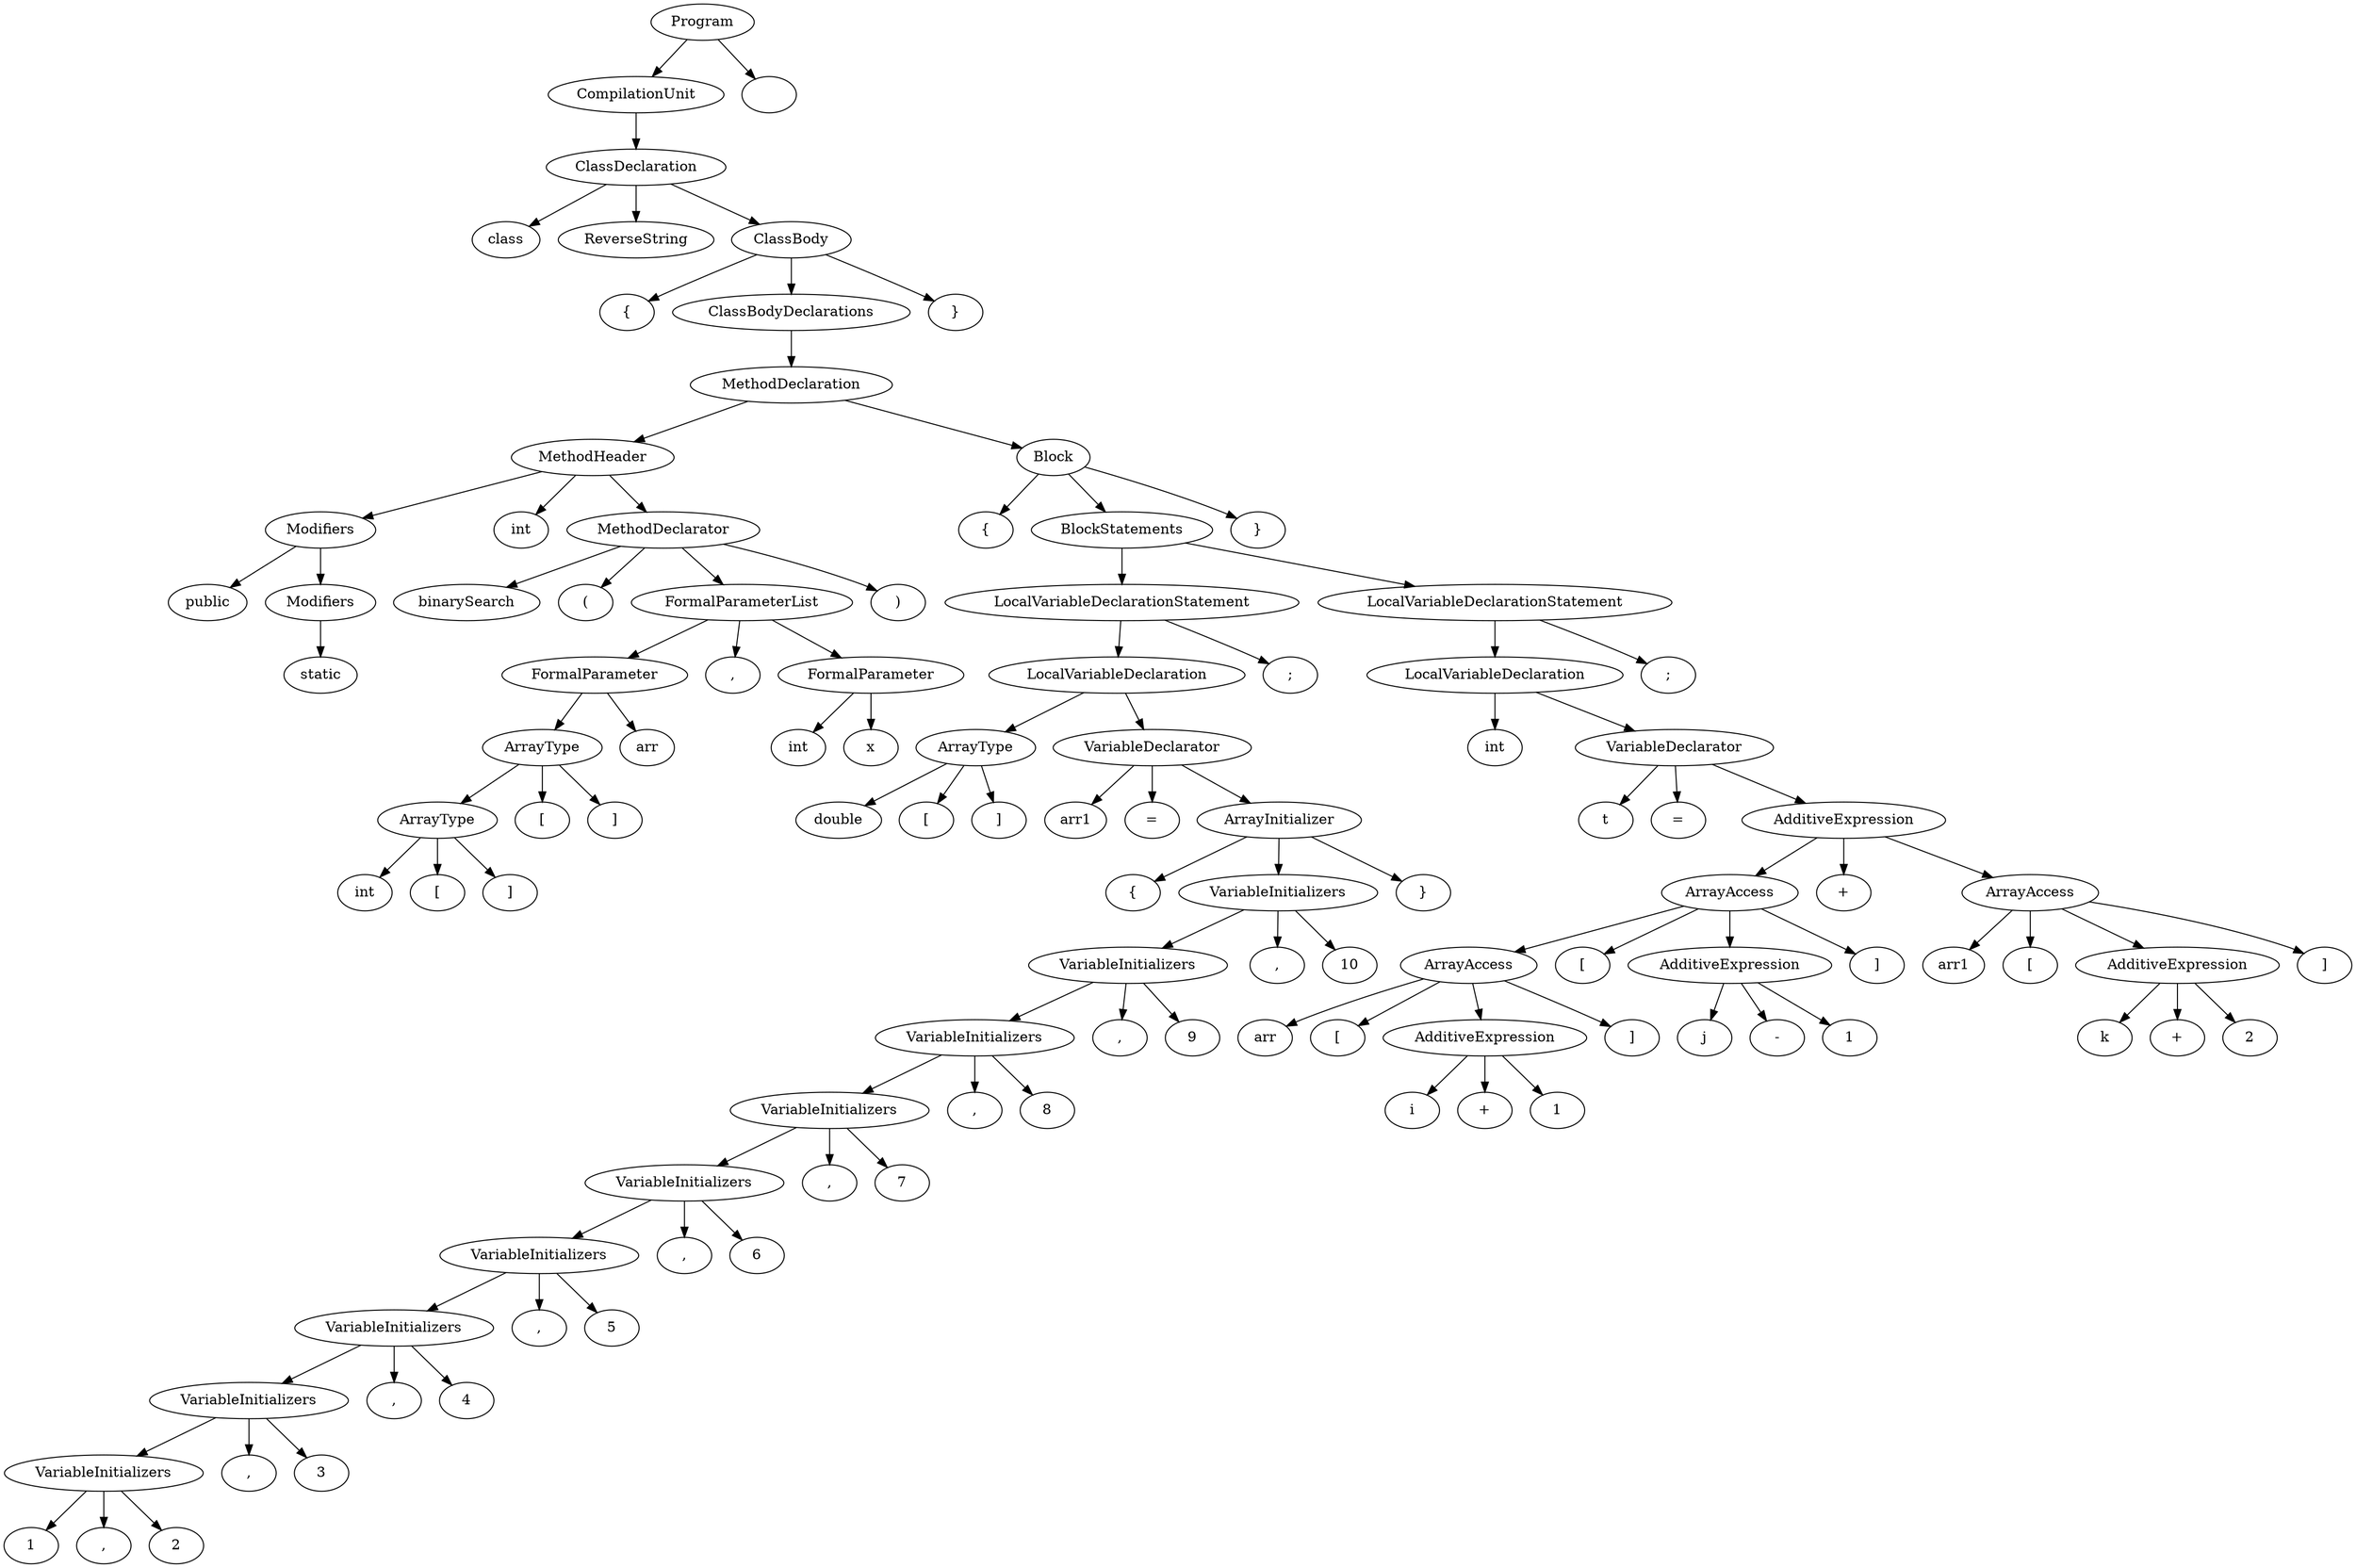 digraph G {
n1 [label="class"]
n2 [label="ReverseString"]
n3 [label="{"]
n4 [label="public"]
n5 [label="static"]
n6 [label="Modifiers"]
n6->n5;
n7 [label="Modifiers"]
n7->n6;
n7->n4;
n8 [label="int"]
n9 [label="binarySearch"]
n10 [label="("]
n11 [label="int"]
n12 [label="["]
n13 [label="]"]
n14 [label="ArrayType"]
n14->n13;
n14->n12;
n14->n11;
n15 [label="["]
n16 [label="]"]
n17 [label="ArrayType"]
n17->n16;
n17->n15;
n17->n14;
n18 [label="arr"]
n19 [label="FormalParameter"]
n19->n18;
n19->n17;
n20 [label=","]
n21 [label="int"]
n22 [label="x"]
n23 [label="FormalParameter"]
n23->n22;
n23->n21;
n24 [label="FormalParameterList"]
n24->n23;
n24->n20;
n24->n19;
n25 [label=")"]
n26 [label="MethodDeclarator"]
n26->n25;
n26->n24;
n26->n10;
n26->n9;
n27 [label="MethodHeader"]
n27->n26;
n27->n8;
n27->n7;
n28 [label="{"]
n29 [label="double"]
n30 [label="["]
n31 [label="]"]
n32 [label="ArrayType"]
n32->n31;
n32->n30;
n32->n29;
n33 [label="arr1"]
n34 [label="="]
n35 [label="{"]
n36 [label="1"]
n37 [label=","]
n38 [label="2"]
n39 [label="VariableInitializers"]
n39->n38;
n39->n37;
n39->n36;
n40 [label=","]
n41 [label="3"]
n42 [label="VariableInitializers"]
n42->n41;
n42->n40;
n42->n39;
n43 [label=","]
n44 [label="4"]
n45 [label="VariableInitializers"]
n45->n44;
n45->n43;
n45->n42;
n46 [label=","]
n47 [label="5"]
n48 [label="VariableInitializers"]
n48->n47;
n48->n46;
n48->n45;
n49 [label=","]
n50 [label="6"]
n51 [label="VariableInitializers"]
n51->n50;
n51->n49;
n51->n48;
n52 [label=","]
n53 [label="7"]
n54 [label="VariableInitializers"]
n54->n53;
n54->n52;
n54->n51;
n55 [label=","]
n56 [label="8"]
n57 [label="VariableInitializers"]
n57->n56;
n57->n55;
n57->n54;
n58 [label=","]
n59 [label="9"]
n60 [label="VariableInitializers"]
n60->n59;
n60->n58;
n60->n57;
n61 [label=","]
n62 [label="10"]
n63 [label="VariableInitializers"]
n63->n62;
n63->n61;
n63->n60;
n64 [label="}"]
n65 [label="ArrayInitializer"]
n65->n64;
n65->n63;
n65->n35;
n66 [label="VariableDeclarator"]
n66->n65;
n66->n34;
n66->n33;
n67 [label="LocalVariableDeclaration"]
n67->n66;
n67->n32;
n68 [label=";"]
n69 [label="LocalVariableDeclarationStatement"]
n69->n68;
n69->n67;
n70 [label="int"]
n71 [label="t"]
n72 [label="="]
n73 [label="arr"]
n74 [label="["]
n75 [label="i"]
n76 [label="+"]
n77 [label="1"]
n78 [label="AdditiveExpression"]
n78->n77;
n78->n76;
n78->n75;
n79 [label="]"]
n80 [label="ArrayAccess"]
n80->n79;
n80->n78;
n80->n74;
n80->n73;
n81 [label="["]
n82 [label="j"]
n83 [label="-"]
n84 [label="1"]
n85 [label="AdditiveExpression"]
n85->n84;
n85->n83;
n85->n82;
n86 [label="]"]
n87 [label="ArrayAccess"]
n87->n86;
n87->n85;
n87->n81;
n87->n80;
n88 [label="+"]
n89 [label="arr1"]
n90 [label="["]
n91 [label="k"]
n92 [label="+"]
n93 [label="2"]
n94 [label="AdditiveExpression"]
n94->n93;
n94->n92;
n94->n91;
n95 [label="]"]
n96 [label="ArrayAccess"]
n96->n95;
n96->n94;
n96->n90;
n96->n89;
n97 [label="AdditiveExpression"]
n97->n96;
n97->n88;
n97->n87;
n98 [label="VariableDeclarator"]
n98->n97;
n98->n72;
n98->n71;
n99 [label="LocalVariableDeclaration"]
n99->n98;
n99->n70;
n100 [label=";"]
n101 [label="LocalVariableDeclarationStatement"]
n101->n100;
n101->n99;
n102 [label="BlockStatements"]
n102->n101;
n102->n69;
n103 [label="}"]
n104 [label="Block"]
n104->n103;
n104->n102;
n104->n28;
n105 [label="MethodDeclaration"]
n105->n104;
n105->n27;
n106 [label="ClassBodyDeclarations"]
n106->n105;
n107 [label="}"]
n108 [label="ClassBody"]
n108->n107;
n108->n106;
n108->n3;
n109 [label="ClassDeclaration"]
n109->n108;
n109->n2;
n109->n1;
n110 [label="CompilationUnit"]
n110->n109;
n111 [label="Program"]
n111->n112;
n111->n110;
n112 [label=""]
}
